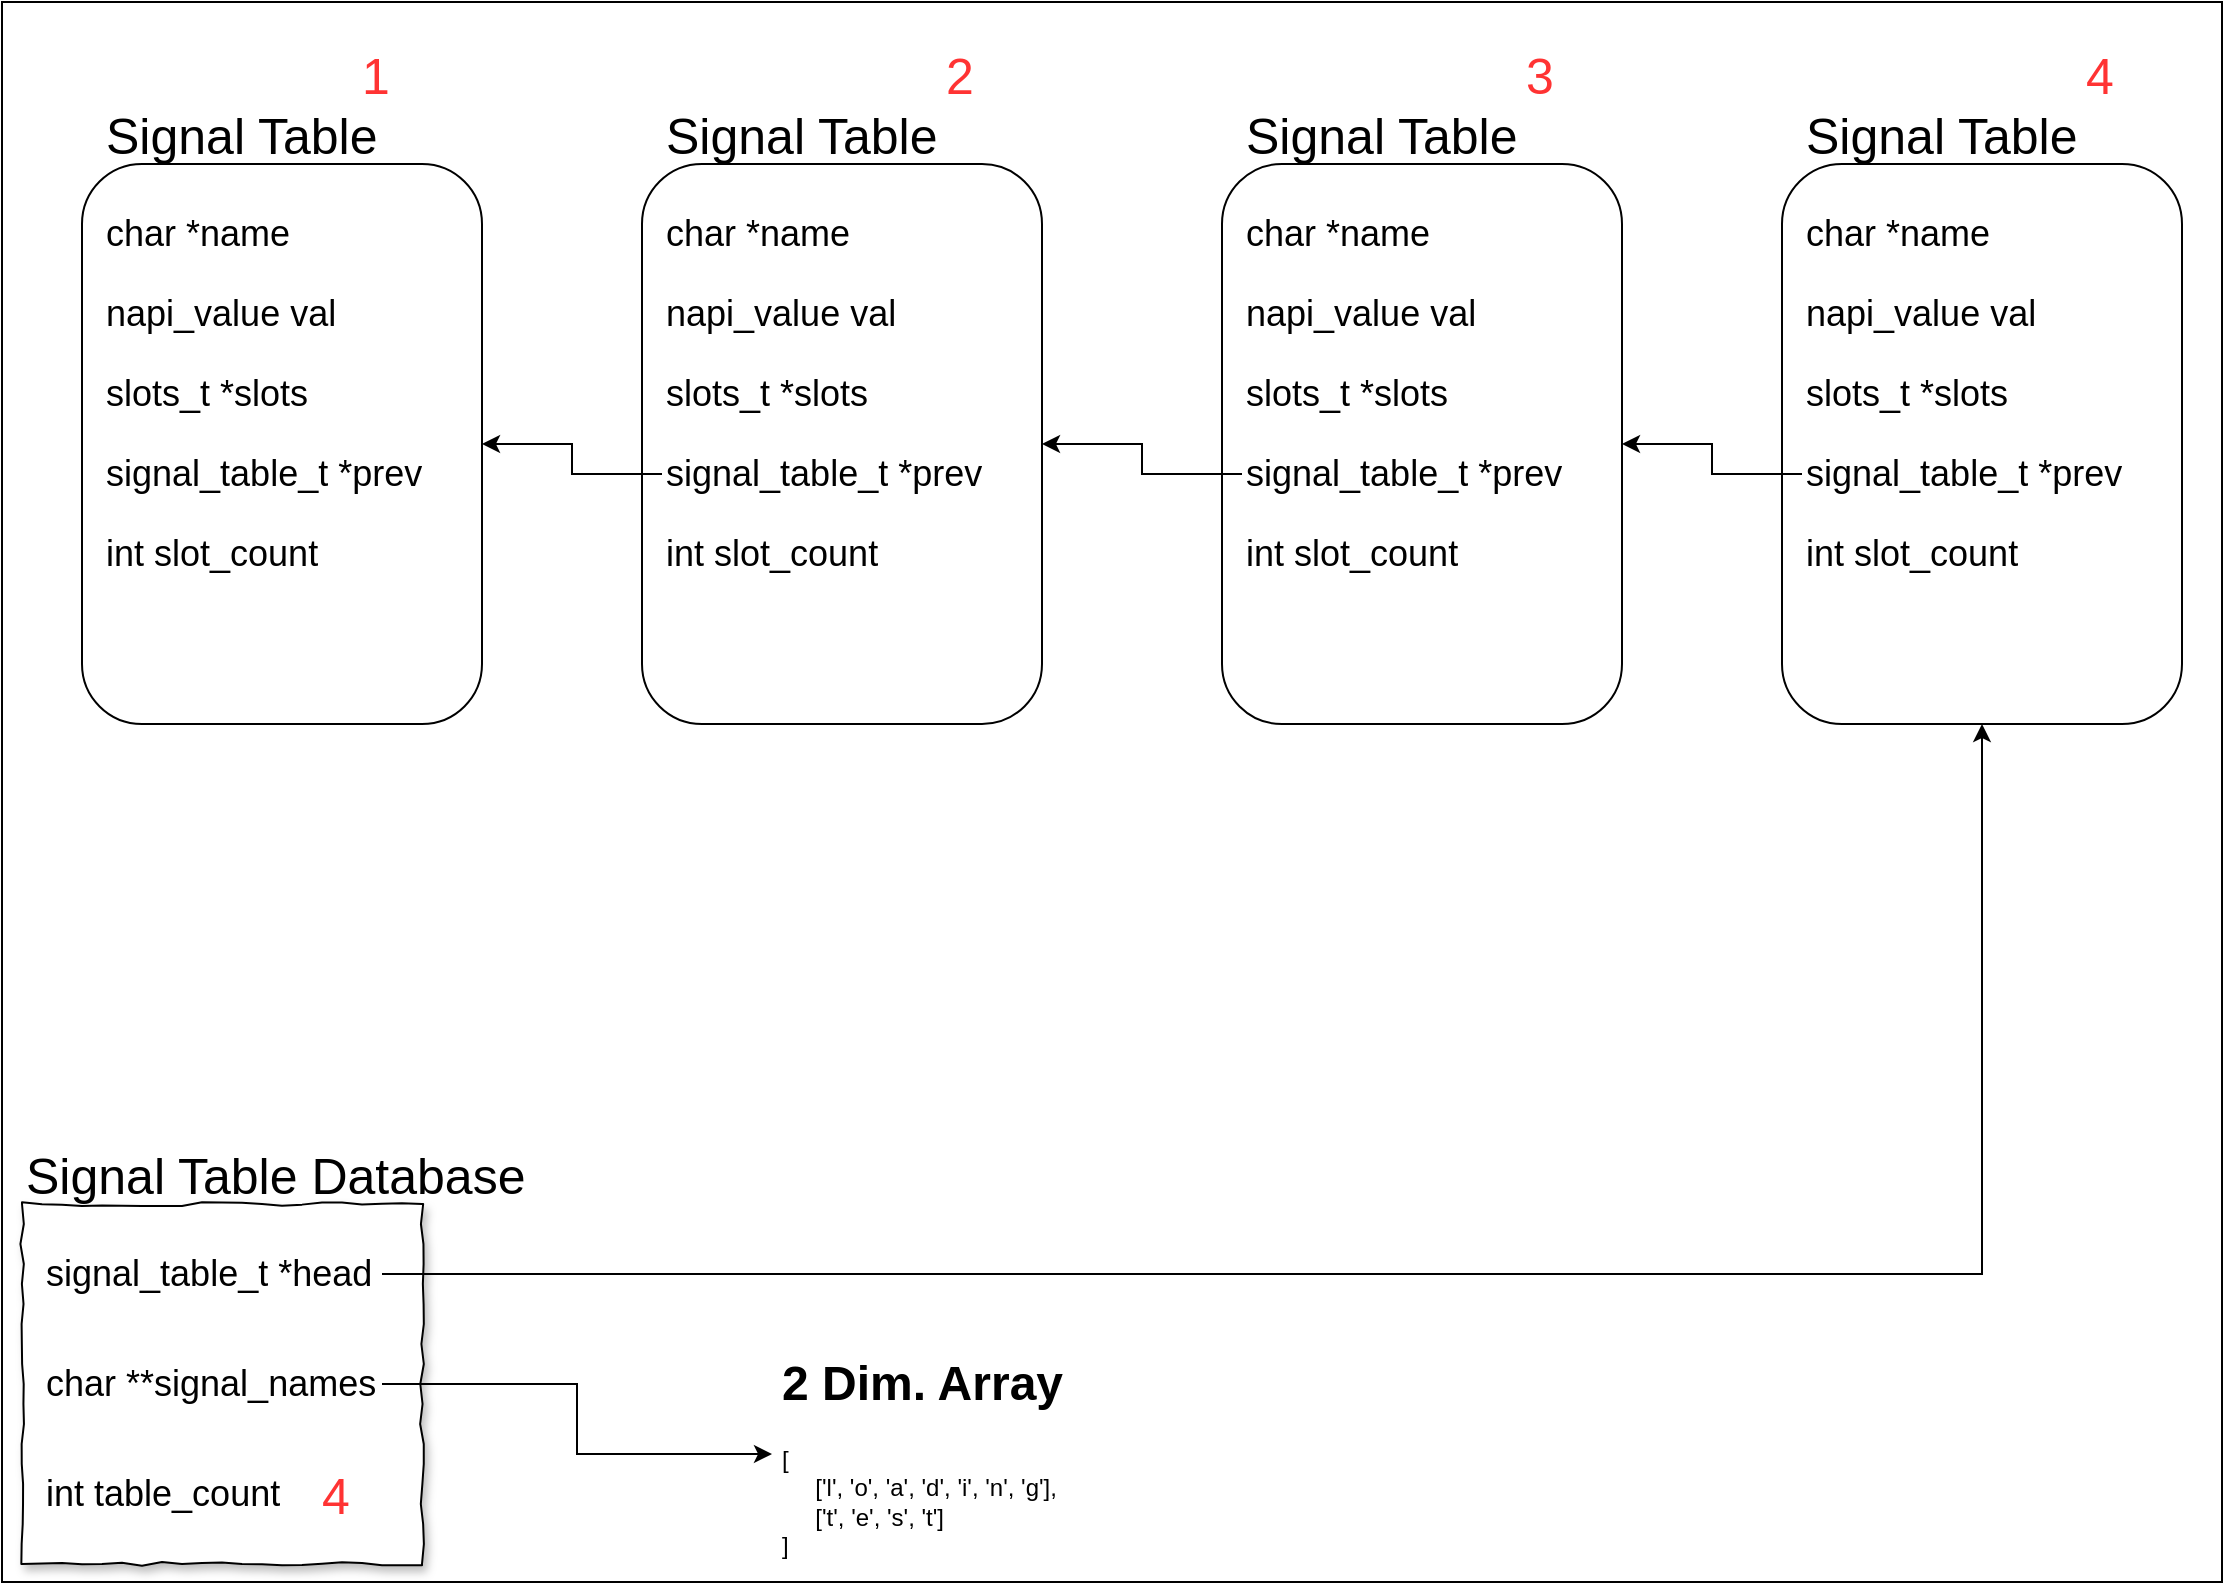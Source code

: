 <mxfile version="13.3.4" type="device"><diagram id="W_I4GXkRpvwYUD9a4KTQ" name="Page-1"><mxGraphModel dx="1426" dy="770" grid="1" gridSize="10" guides="1" tooltips="1" connect="1" arrows="1" fold="1" page="1" pageScale="1" pageWidth="1169" pageHeight="827" math="0" shadow="0"><root><mxCell id="0"/><mxCell id="1" parent="0"/><mxCell id="JHlGo2QcBG2xmSIo-CNy-1" value="" style="rounded=0;whiteSpace=wrap;html=1;" parent="1" vertex="1"><mxGeometry x="30" y="19" width="1110" height="790" as="geometry"/></mxCell><mxCell id="JHlGo2QcBG2xmSIo-CNy-39" value="" style="rounded=0;whiteSpace=wrap;html=1;shadow=1;comic=1;" parent="1" vertex="1"><mxGeometry x="40" y="620" width="200" height="180" as="geometry"/></mxCell><mxCell id="JHlGo2QcBG2xmSIo-CNy-40" value="Signal Table Database" style="text;html=1;strokeColor=none;fillColor=none;align=left;verticalAlign=middle;whiteSpace=wrap;rounded=0;fontSize=25;comic=0;shadow=0;" parent="1" vertex="1"><mxGeometry x="40" y="590" width="258" height="30" as="geometry"/></mxCell><mxCell id="JHlGo2QcBG2xmSIo-CNy-123" style="edgeStyle=orthogonalEdgeStyle;rounded=0;orthogonalLoop=1;jettySize=auto;html=1;exitX=1;exitY=0.5;exitDx=0;exitDy=0;entryX=0.5;entryY=1;entryDx=0;entryDy=0;fontSize=18;fontColor=#FF3333;" parent="1" source="JHlGo2QcBG2xmSIo-CNy-41" target="JHlGo2QcBG2xmSIo-CNy-2" edge="1"><mxGeometry relative="1" as="geometry"/></mxCell><mxCell id="JHlGo2QcBG2xmSIo-CNy-41" value="signal_table_t *head" style="text;html=1;strokeColor=none;fillColor=none;align=left;verticalAlign=middle;whiteSpace=wrap;rounded=0;fontSize=18;" parent="1" vertex="1"><mxGeometry x="50" y="640" width="170" height="30" as="geometry"/></mxCell><mxCell id="JHlGo2QcBG2xmSIo-CNy-42" value="int table_count" style="text;html=1;strokeColor=none;fillColor=none;align=left;verticalAlign=middle;whiteSpace=wrap;rounded=0;fontSize=18;" parent="1" vertex="1"><mxGeometry x="50" y="750" width="130" height="30" as="geometry"/></mxCell><mxCell id="JHlGo2QcBG2xmSIo-CNy-47" value="" style="group" parent="1" vertex="1" connectable="0"><mxGeometry x="70" y="70" width="1050" height="310" as="geometry"/></mxCell><mxCell id="JHlGo2QcBG2xmSIo-CNy-46" value="" style="group" parent="JHlGo2QcBG2xmSIo-CNy-47" vertex="1" connectable="0"><mxGeometry width="1050" height="310" as="geometry"/></mxCell><mxCell id="JHlGo2QcBG2xmSIo-CNy-2" value="" style="rounded=1;whiteSpace=wrap;html=1;" parent="JHlGo2QcBG2xmSIo-CNy-46" vertex="1"><mxGeometry x="850" y="30" width="200" height="280" as="geometry"/></mxCell><mxCell id="JHlGo2QcBG2xmSIo-CNy-3" value="Signal Table" style="text;html=1;strokeColor=none;fillColor=none;align=left;verticalAlign=middle;whiteSpace=wrap;rounded=0;fontSize=25;" parent="JHlGo2QcBG2xmSIo-CNy-46" vertex="1"><mxGeometry x="860" width="140" height="30" as="geometry"/></mxCell><mxCell id="JHlGo2QcBG2xmSIo-CNy-9" value="char *name" style="text;html=1;strokeColor=none;fillColor=none;align=left;verticalAlign=middle;whiteSpace=wrap;rounded=0;fontSize=18;" parent="JHlGo2QcBG2xmSIo-CNy-46" vertex="1"><mxGeometry x="860" y="50" width="140" height="30" as="geometry"/></mxCell><mxCell id="JHlGo2QcBG2xmSIo-CNy-10" value="napi_value val" style="text;html=1;strokeColor=none;fillColor=none;align=left;verticalAlign=middle;whiteSpace=wrap;rounded=0;fontSize=18;" parent="JHlGo2QcBG2xmSIo-CNy-46" vertex="1"><mxGeometry x="860" y="90" width="170" height="30" as="geometry"/></mxCell><mxCell id="JHlGo2QcBG2xmSIo-CNy-11" value="slots_t *slots" style="text;html=1;strokeColor=none;fillColor=none;align=left;verticalAlign=middle;whiteSpace=wrap;rounded=0;fontSize=18;" parent="JHlGo2QcBG2xmSIo-CNy-46" vertex="1"><mxGeometry x="860" y="130" width="170" height="30" as="geometry"/></mxCell><mxCell id="JHlGo2QcBG2xmSIo-CNy-48" style="edgeStyle=orthogonalEdgeStyle;rounded=0;orthogonalLoop=1;jettySize=auto;html=1;exitX=0;exitY=0.5;exitDx=0;exitDy=0;entryX=1;entryY=0.5;entryDx=0;entryDy=0;fontSize=18;" parent="JHlGo2QcBG2xmSIo-CNy-46" source="JHlGo2QcBG2xmSIo-CNy-13" target="JHlGo2QcBG2xmSIo-CNy-15" edge="1"><mxGeometry relative="1" as="geometry"/></mxCell><mxCell id="JHlGo2QcBG2xmSIo-CNy-13" value="signal_table_t *prev" style="text;html=1;strokeColor=none;fillColor=none;align=left;verticalAlign=middle;whiteSpace=wrap;rounded=0;fontSize=18;" parent="JHlGo2QcBG2xmSIo-CNy-46" vertex="1"><mxGeometry x="860" y="170" width="180" height="30" as="geometry"/></mxCell><mxCell id="JHlGo2QcBG2xmSIo-CNy-14" value="int slot_count" style="text;html=1;strokeColor=none;fillColor=none;align=left;verticalAlign=middle;whiteSpace=wrap;rounded=0;fontSize=18;" parent="JHlGo2QcBG2xmSIo-CNy-46" vertex="1"><mxGeometry x="860" y="210" width="180" height="30" as="geometry"/></mxCell><mxCell id="JHlGo2QcBG2xmSIo-CNy-15" value="" style="rounded=1;whiteSpace=wrap;html=1;" parent="JHlGo2QcBG2xmSIo-CNy-46" vertex="1"><mxGeometry x="570" y="30" width="200" height="280" as="geometry"/></mxCell><mxCell id="JHlGo2QcBG2xmSIo-CNy-16" value="Signal Table" style="text;html=1;strokeColor=none;fillColor=none;align=left;verticalAlign=middle;whiteSpace=wrap;rounded=0;fontSize=25;" parent="JHlGo2QcBG2xmSIo-CNy-46" vertex="1"><mxGeometry x="580" width="140" height="30" as="geometry"/></mxCell><mxCell id="JHlGo2QcBG2xmSIo-CNy-17" value="char *name" style="text;html=1;strokeColor=none;fillColor=none;align=left;verticalAlign=middle;whiteSpace=wrap;rounded=0;fontSize=18;" parent="JHlGo2QcBG2xmSIo-CNy-46" vertex="1"><mxGeometry x="580" y="50" width="140" height="30" as="geometry"/></mxCell><mxCell id="JHlGo2QcBG2xmSIo-CNy-18" value="napi_value val" style="text;html=1;strokeColor=none;fillColor=none;align=left;verticalAlign=middle;whiteSpace=wrap;rounded=0;fontSize=18;" parent="JHlGo2QcBG2xmSIo-CNy-46" vertex="1"><mxGeometry x="580" y="90" width="170" height="30" as="geometry"/></mxCell><mxCell id="JHlGo2QcBG2xmSIo-CNy-19" value="slots_t *slots" style="text;html=1;strokeColor=none;fillColor=none;align=left;verticalAlign=middle;whiteSpace=wrap;rounded=0;fontSize=18;" parent="JHlGo2QcBG2xmSIo-CNy-46" vertex="1"><mxGeometry x="580" y="130" width="170" height="30" as="geometry"/></mxCell><mxCell id="JHlGo2QcBG2xmSIo-CNy-49" style="edgeStyle=orthogonalEdgeStyle;rounded=0;orthogonalLoop=1;jettySize=auto;html=1;exitX=0;exitY=0.5;exitDx=0;exitDy=0;entryX=1;entryY=0.5;entryDx=0;entryDy=0;fontSize=18;" parent="JHlGo2QcBG2xmSIo-CNy-46" source="JHlGo2QcBG2xmSIo-CNy-20" target="JHlGo2QcBG2xmSIo-CNy-22" edge="1"><mxGeometry relative="1" as="geometry"/></mxCell><mxCell id="JHlGo2QcBG2xmSIo-CNy-20" value="signal_table_t *prev" style="text;html=1;strokeColor=none;fillColor=none;align=left;verticalAlign=middle;whiteSpace=wrap;rounded=0;fontSize=18;" parent="JHlGo2QcBG2xmSIo-CNy-46" vertex="1"><mxGeometry x="580" y="170" width="180" height="30" as="geometry"/></mxCell><mxCell id="JHlGo2QcBG2xmSIo-CNy-21" value="int slot_count" style="text;html=1;strokeColor=none;fillColor=none;align=left;verticalAlign=middle;whiteSpace=wrap;rounded=0;fontSize=18;" parent="JHlGo2QcBG2xmSIo-CNy-46" vertex="1"><mxGeometry x="580" y="210" width="180" height="30" as="geometry"/></mxCell><mxCell id="JHlGo2QcBG2xmSIo-CNy-22" value="" style="rounded=1;whiteSpace=wrap;html=1;" parent="JHlGo2QcBG2xmSIo-CNy-46" vertex="1"><mxGeometry x="280" y="30" width="200" height="280" as="geometry"/></mxCell><mxCell id="JHlGo2QcBG2xmSIo-CNy-23" value="Signal Table" style="text;html=1;strokeColor=none;fillColor=none;align=left;verticalAlign=middle;whiteSpace=wrap;rounded=0;fontSize=25;" parent="JHlGo2QcBG2xmSIo-CNy-46" vertex="1"><mxGeometry x="290" width="140" height="30" as="geometry"/></mxCell><mxCell id="JHlGo2QcBG2xmSIo-CNy-24" value="char *name" style="text;html=1;strokeColor=none;fillColor=none;align=left;verticalAlign=middle;whiteSpace=wrap;rounded=0;fontSize=18;" parent="JHlGo2QcBG2xmSIo-CNy-46" vertex="1"><mxGeometry x="290" y="50" width="140" height="30" as="geometry"/></mxCell><mxCell id="JHlGo2QcBG2xmSIo-CNy-25" value="napi_value val" style="text;html=1;strokeColor=none;fillColor=none;align=left;verticalAlign=middle;whiteSpace=wrap;rounded=0;fontSize=18;" parent="JHlGo2QcBG2xmSIo-CNy-46" vertex="1"><mxGeometry x="290" y="90" width="170" height="30" as="geometry"/></mxCell><mxCell id="JHlGo2QcBG2xmSIo-CNy-26" value="slots_t *slots" style="text;html=1;strokeColor=none;fillColor=none;align=left;verticalAlign=middle;whiteSpace=wrap;rounded=0;fontSize=18;" parent="JHlGo2QcBG2xmSIo-CNy-46" vertex="1"><mxGeometry x="290" y="130" width="170" height="30" as="geometry"/></mxCell><mxCell id="JHlGo2QcBG2xmSIo-CNy-50" style="edgeStyle=orthogonalEdgeStyle;rounded=0;orthogonalLoop=1;jettySize=auto;html=1;exitX=0;exitY=0.5;exitDx=0;exitDy=0;entryX=1;entryY=0.5;entryDx=0;entryDy=0;fontSize=18;" parent="JHlGo2QcBG2xmSIo-CNy-46" source="JHlGo2QcBG2xmSIo-CNy-27" target="JHlGo2QcBG2xmSIo-CNy-29" edge="1"><mxGeometry relative="1" as="geometry"/></mxCell><mxCell id="JHlGo2QcBG2xmSIo-CNy-27" value="signal_table_t *prev" style="text;html=1;strokeColor=none;fillColor=none;align=left;verticalAlign=middle;whiteSpace=wrap;rounded=0;fontSize=18;" parent="JHlGo2QcBG2xmSIo-CNy-46" vertex="1"><mxGeometry x="290" y="170" width="180" height="30" as="geometry"/></mxCell><mxCell id="JHlGo2QcBG2xmSIo-CNy-28" value="int slot_count" style="text;html=1;strokeColor=none;fillColor=none;align=left;verticalAlign=middle;whiteSpace=wrap;rounded=0;fontSize=18;" parent="JHlGo2QcBG2xmSIo-CNy-46" vertex="1"><mxGeometry x="290" y="210" width="180" height="30" as="geometry"/></mxCell><mxCell id="JHlGo2QcBG2xmSIo-CNy-29" value="" style="rounded=1;whiteSpace=wrap;html=1;" parent="JHlGo2QcBG2xmSIo-CNy-46" vertex="1"><mxGeometry y="30" width="200" height="280" as="geometry"/></mxCell><mxCell id="JHlGo2QcBG2xmSIo-CNy-30" value="Signal Table" style="text;html=1;strokeColor=none;fillColor=none;align=left;verticalAlign=middle;whiteSpace=wrap;rounded=0;fontSize=25;" parent="JHlGo2QcBG2xmSIo-CNy-46" vertex="1"><mxGeometry x="10" width="140" height="30" as="geometry"/></mxCell><mxCell id="JHlGo2QcBG2xmSIo-CNy-31" value="char *name" style="text;html=1;strokeColor=none;fillColor=none;align=left;verticalAlign=middle;whiteSpace=wrap;rounded=0;fontSize=18;" parent="JHlGo2QcBG2xmSIo-CNy-46" vertex="1"><mxGeometry x="10" y="50" width="140" height="30" as="geometry"/></mxCell><mxCell id="JHlGo2QcBG2xmSIo-CNy-32" value="napi_value val" style="text;html=1;strokeColor=none;fillColor=none;align=left;verticalAlign=middle;whiteSpace=wrap;rounded=0;fontSize=18;" parent="JHlGo2QcBG2xmSIo-CNy-46" vertex="1"><mxGeometry x="10" y="90" width="170" height="30" as="geometry"/></mxCell><mxCell id="JHlGo2QcBG2xmSIo-CNy-33" value="slots_t *slots" style="text;html=1;strokeColor=none;fillColor=none;align=left;verticalAlign=middle;whiteSpace=wrap;rounded=0;fontSize=18;" parent="JHlGo2QcBG2xmSIo-CNy-46" vertex="1"><mxGeometry x="10" y="130" width="170" height="30" as="geometry"/></mxCell><mxCell id="JHlGo2QcBG2xmSIo-CNy-34" value="signal_table_t *prev" style="text;html=1;strokeColor=none;fillColor=none;align=left;verticalAlign=middle;whiteSpace=wrap;rounded=0;fontSize=18;" parent="JHlGo2QcBG2xmSIo-CNy-46" vertex="1"><mxGeometry x="10" y="170" width="180" height="30" as="geometry"/></mxCell><mxCell id="JHlGo2QcBG2xmSIo-CNy-35" value="int slot_count" style="text;html=1;strokeColor=none;fillColor=none;align=left;verticalAlign=middle;whiteSpace=wrap;rounded=0;fontSize=18;" parent="JHlGo2QcBG2xmSIo-CNy-46" vertex="1"><mxGeometry x="10" y="210" width="180" height="30" as="geometry"/></mxCell><mxCell id="JHlGo2QcBG2xmSIo-CNy-116" value="1" style="text;html=1;strokeColor=none;fillColor=none;align=left;verticalAlign=middle;whiteSpace=wrap;rounded=0;fontSize=25;comic=0;shadow=0;fontColor=#FF3333;" parent="1" vertex="1"><mxGeometry x="208" y="40" width="20" height="30" as="geometry"/></mxCell><mxCell id="JHlGo2QcBG2xmSIo-CNy-117" value="2" style="text;html=1;strokeColor=none;fillColor=none;align=left;verticalAlign=middle;whiteSpace=wrap;rounded=0;fontSize=25;comic=0;shadow=0;fontColor=#FF3333;" parent="1" vertex="1"><mxGeometry x="500" y="40" width="20" height="30" as="geometry"/></mxCell><mxCell id="JHlGo2QcBG2xmSIo-CNy-118" value="3" style="text;html=1;strokeColor=none;fillColor=none;align=left;verticalAlign=middle;whiteSpace=wrap;rounded=0;fontSize=25;comic=0;shadow=0;fontColor=#FF3333;" parent="1" vertex="1"><mxGeometry x="790" y="40" width="20" height="30" as="geometry"/></mxCell><mxCell id="JHlGo2QcBG2xmSIo-CNy-122" value="4" style="text;html=1;strokeColor=none;fillColor=none;align=left;verticalAlign=middle;whiteSpace=wrap;rounded=0;fontSize=25;comic=0;shadow=0;fontColor=#FF3333;" parent="1" vertex="1"><mxGeometry x="1070" y="40" width="20" height="30" as="geometry"/></mxCell><mxCell id="JHlGo2QcBG2xmSIo-CNy-125" value="4" style="text;html=1;strokeColor=none;fillColor=none;align=left;verticalAlign=middle;whiteSpace=wrap;rounded=0;fontSize=25;comic=0;shadow=0;fontColor=#FF3333;" parent="1" vertex="1"><mxGeometry x="188" y="750" width="20" height="30" as="geometry"/></mxCell><mxCell id="TRuhqmxXdK8msa19yz-l-5" style="edgeStyle=orthogonalEdgeStyle;rounded=0;orthogonalLoop=1;jettySize=auto;html=1;exitX=1;exitY=0.5;exitDx=0;exitDy=0;entryX=0;entryY=0.5;entryDx=0;entryDy=0;" edge="1" parent="1" source="TRuhqmxXdK8msa19yz-l-1" target="TRuhqmxXdK8msa19yz-l-4"><mxGeometry relative="1" as="geometry"/></mxCell><mxCell id="TRuhqmxXdK8msa19yz-l-1" value="char **signal_names" style="text;html=1;strokeColor=none;fillColor=none;align=left;verticalAlign=middle;whiteSpace=wrap;rounded=0;fontSize=18;" vertex="1" parent="1"><mxGeometry x="50" y="695" width="170" height="30" as="geometry"/></mxCell><mxCell id="TRuhqmxXdK8msa19yz-l-4" value="&lt;h1&gt;2 Dim. Array&lt;/h1&gt;&lt;div&gt;[&lt;/div&gt;&lt;div&gt;&amp;nbsp; &amp;nbsp; &amp;nbsp;['l', 'o', 'a', 'd', 'i', 'n', 'g'],&lt;/div&gt;&lt;div&gt;&amp;nbsp; &amp;nbsp; &amp;nbsp;['t', 'e', 's', 't']&lt;br&gt;&lt;/div&gt;&lt;div&gt;]&lt;/div&gt;" style="text;html=1;strokeColor=none;fillColor=none;spacing=5;spacingTop=-20;whiteSpace=wrap;overflow=hidden;rounded=0;" vertex="1" parent="1"><mxGeometry x="415" y="690" width="190" height="110" as="geometry"/></mxCell></root></mxGraphModel></diagram></mxfile>